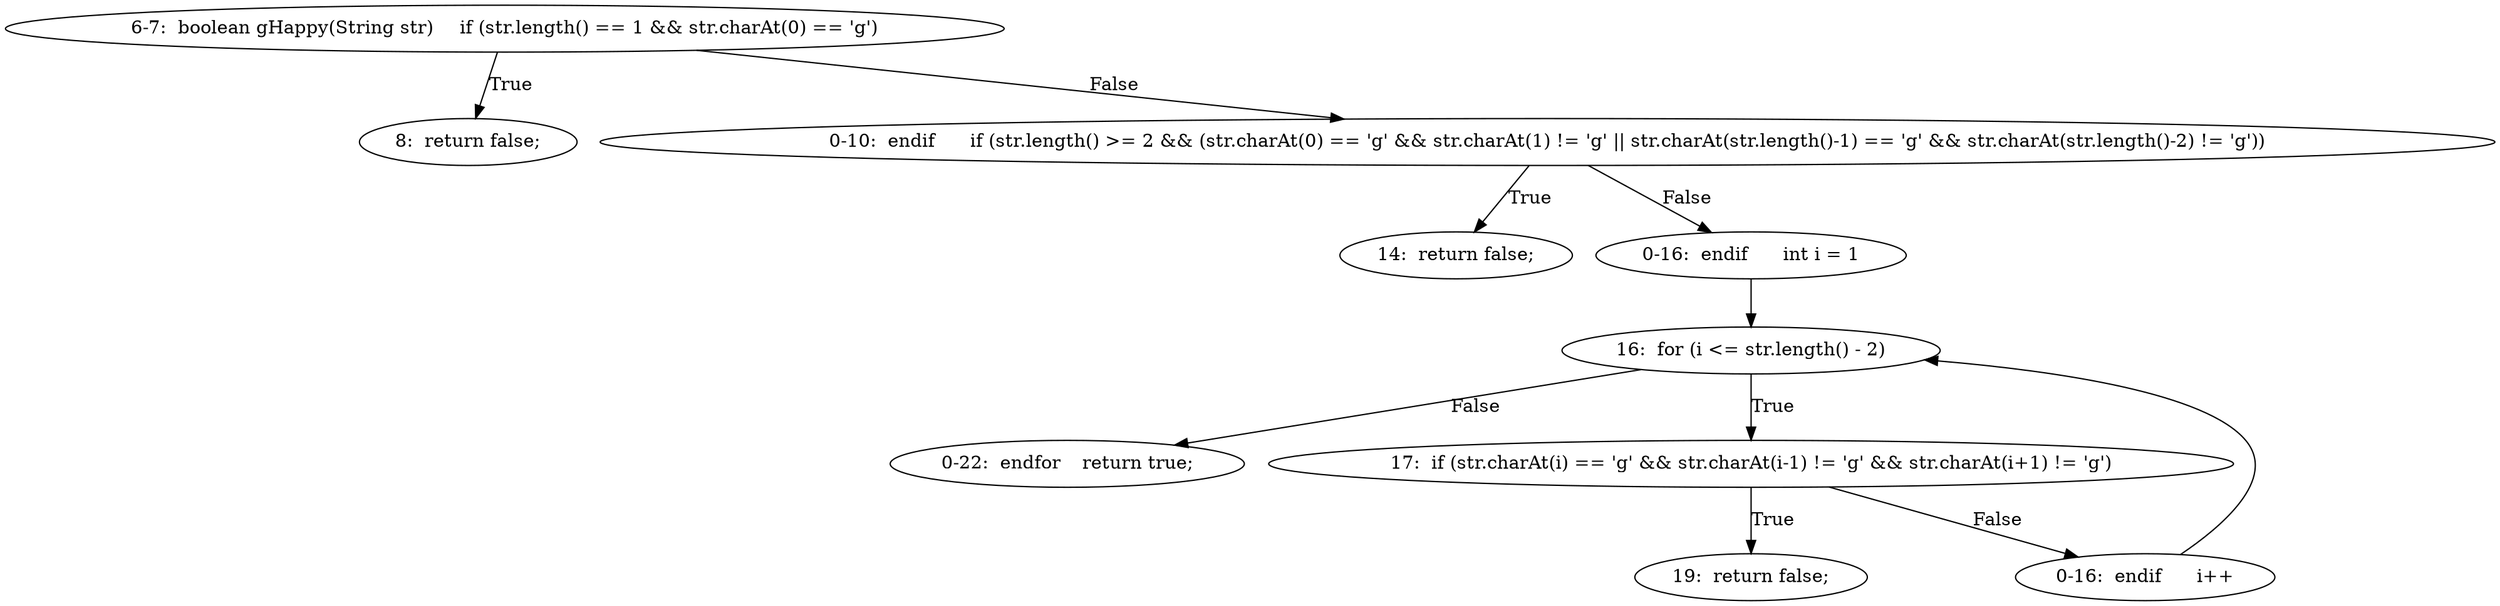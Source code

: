 digraph result_test { 
// graph-vertices
  a1  [label="6-7:  boolean gHappy(String str)	if (str.length() == 1 && str.charAt(0) == 'g')"]; 
  2  [label="8:  return false;"]; 
  a2  [label="0-10:  endif	if (str.length() >= 2 && (str.charAt(0) == 'g' && str.charAt(1) != 'g' || str.charAt(str.length()-1) == 'g' && str.charAt(str.length()-2) != 'g'))"]; 
  5  [label="14:  return false;"]; 
  a3  [label="0-16:  endif	int i = 1"]; 
  8  [label="16:  for (i <= str.length() - 2)"]; 
  a4  [label="0-22:  endfor	return true;"]; 
  11  [label="17:  if (str.charAt(i) == 'g' && str.charAt(i-1) != 'g' && str.charAt(i+1) != 'g')"]; 
  12  [label="19:  return false;"]; 
  a5  [label="0-16:  endif	i++"]; 
// graph-edges
  a1 -> 2  [label="True"]; 
  a1 -> a2  [label="False"]; 
  a2 -> 5  [label="True"]; 
  a2 -> a3  [label="False"]; 
  a3 -> 8;
  8 -> a4  [label="False"]; 
  8 -> 11  [label="True"]; 
  11 -> 12  [label="True"]; 
  11 -> a5  [label="False"]; 
  a5 -> 8;
}